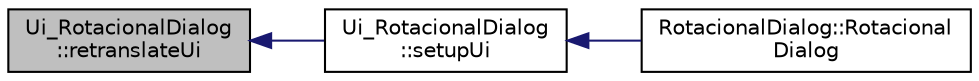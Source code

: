 digraph "Ui_RotacionalDialog::retranslateUi"
{
  edge [fontname="Helvetica",fontsize="10",labelfontname="Helvetica",labelfontsize="10"];
  node [fontname="Helvetica",fontsize="10",shape=record];
  rankdir="LR";
  Node1 [label="Ui_RotacionalDialog\l::retranslateUi",height=0.2,width=0.4,color="black", fillcolor="grey75", style="filled" fontcolor="black"];
  Node1 -> Node2 [dir="back",color="midnightblue",fontsize="10",style="solid",fontname="Helvetica"];
  Node2 [label="Ui_RotacionalDialog\l::setupUi",height=0.2,width=0.4,color="black", fillcolor="white", style="filled",URL="$class_ui___rotacional_dialog.html#a8dbbda795fa35333f33609a41d5471cf"];
  Node2 -> Node3 [dir="back",color="midnightblue",fontsize="10",style="solid",fontname="Helvetica"];
  Node3 [label="RotacionalDialog::Rotacional\lDialog",height=0.2,width=0.4,color="black", fillcolor="white", style="filled",URL="$class_rotacional_dialog.html#a4dcdf1bfce49ef30fe3fca1c0e2057ae"];
}
